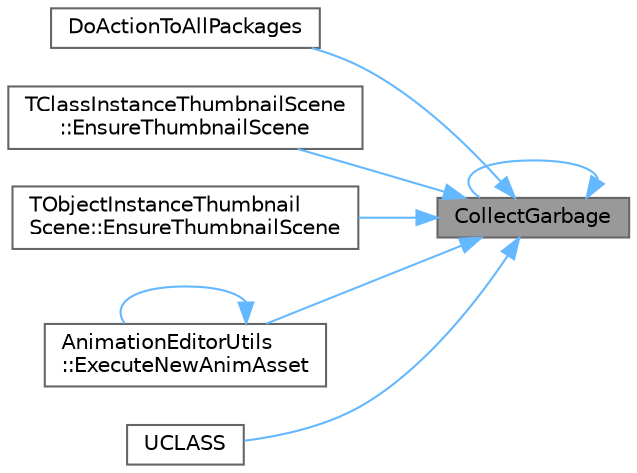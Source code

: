 digraph "CollectGarbage"
{
 // INTERACTIVE_SVG=YES
 // LATEX_PDF_SIZE
  bgcolor="transparent";
  edge [fontname=Helvetica,fontsize=10,labelfontname=Helvetica,labelfontsize=10];
  node [fontname=Helvetica,fontsize=10,shape=box,height=0.2,width=0.4];
  rankdir="RL";
  Node1 [id="Node000001",label="CollectGarbage",height=0.2,width=0.4,color="gray40", fillcolor="grey60", style="filled", fontcolor="black",tooltip="Deletes all unreferenced objects, keeping objects that have any of the passed in KeepFlags set."];
  Node1 -> Node1 [id="edge1_Node000001_Node000001",dir="back",color="steelblue1",style="solid",tooltip=" "];
  Node1 -> Node2 [id="edge2_Node000001_Node000002",dir="back",color="steelblue1",style="solid",tooltip=" "];
  Node2 [id="Node000002",label="DoActionToAllPackages",height=0.2,width=0.4,color="grey40", fillcolor="white", style="filled",URL="$da/d30/PackageHelperFunctions_8h.html#acc8f5257167f556d43b750047da566fc",tooltip="This is our Functional \"Do an Action to all Packages\" Template."];
  Node1 -> Node3 [id="edge3_Node000001_Node000003",dir="back",color="steelblue1",style="solid",tooltip=" "];
  Node3 [id="Node000003",label="TClassInstanceThumbnailScene\l::EnsureThumbnailScene",height=0.2,width=0.4,color="grey40", fillcolor="white", style="filled",URL="$d4/d3a/classTClassInstanceThumbnailScene.html#a1ce254e51e5b882507e1d12a777b26ef",tooltip="Find or create a thumbnail scene instance for this class type."];
  Node1 -> Node4 [id="edge4_Node000001_Node000004",dir="back",color="steelblue1",style="solid",tooltip=" "];
  Node4 [id="Node000004",label="TObjectInstanceThumbnail\lScene::EnsureThumbnailScene",height=0.2,width=0.4,color="grey40", fillcolor="white", style="filled",URL="$da/dc4/classTObjectInstanceThumbnailScene.html#a907cfbf9477dff4f07b3bf973d5566e3",tooltip="Find or create a thumbnail scene instance for this class type."];
  Node1 -> Node5 [id="edge5_Node000001_Node000005",dir="back",color="steelblue1",style="solid",tooltip=" "];
  Node5 [id="Node000005",label="AnimationEditorUtils\l::ExecuteNewAnimAsset",height=0.2,width=0.4,color="grey40", fillcolor="white", style="filled",URL="$d6/d71/namespaceAnimationEditorUtils.html#a3a5781e97aa09ef9371acaeee5595bb1",tooltip=" "];
  Node5 -> Node5 [id="edge6_Node000005_Node000005",dir="back",color="steelblue1",style="solid",tooltip=" "];
  Node1 -> Node6 [id="edge7_Node000001_Node000006",dir="back",color="steelblue1",style="solid",tooltip=" "];
  Node6 [id="Node000006",label="UCLASS",height=0.2,width=0.4,color="grey40", fillcolor="white", style="filled",URL="$da/d0f/KismetSystemLibrary_8h.html#a423673fc0112544852d21aa5fa46cd19",tooltip=" "];
}
